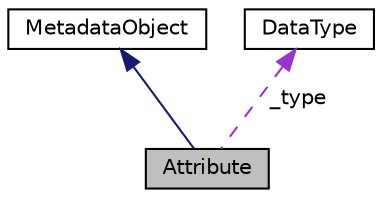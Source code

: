 digraph "Attribute"
{
  edge [fontname="Helvetica",fontsize="10",labelfontname="Helvetica",labelfontsize="10"];
  node [fontname="Helvetica",fontsize="10",shape=record];
  Node2 [label="Attribute",height=0.2,width=0.4,color="black", fillcolor="grey75", style="filled", fontcolor="black"];
  Node3 -> Node2 [dir="back",color="midnightblue",fontsize="10",style="solid",fontname="Helvetica"];
  Node3 [label="MetadataObject",height=0.2,width=0.4,color="black", fillcolor="white", style="filled",URL="$classMetadataObject.html"];
  Node4 -> Node2 [dir="back",color="darkorchid3",fontsize="10",style="dashed",label=" _type" ,fontname="Helvetica"];
  Node4 [label="DataType",height=0.2,width=0.4,color="black", fillcolor="white", style="filled",URL="$classDataType.html"];
}
